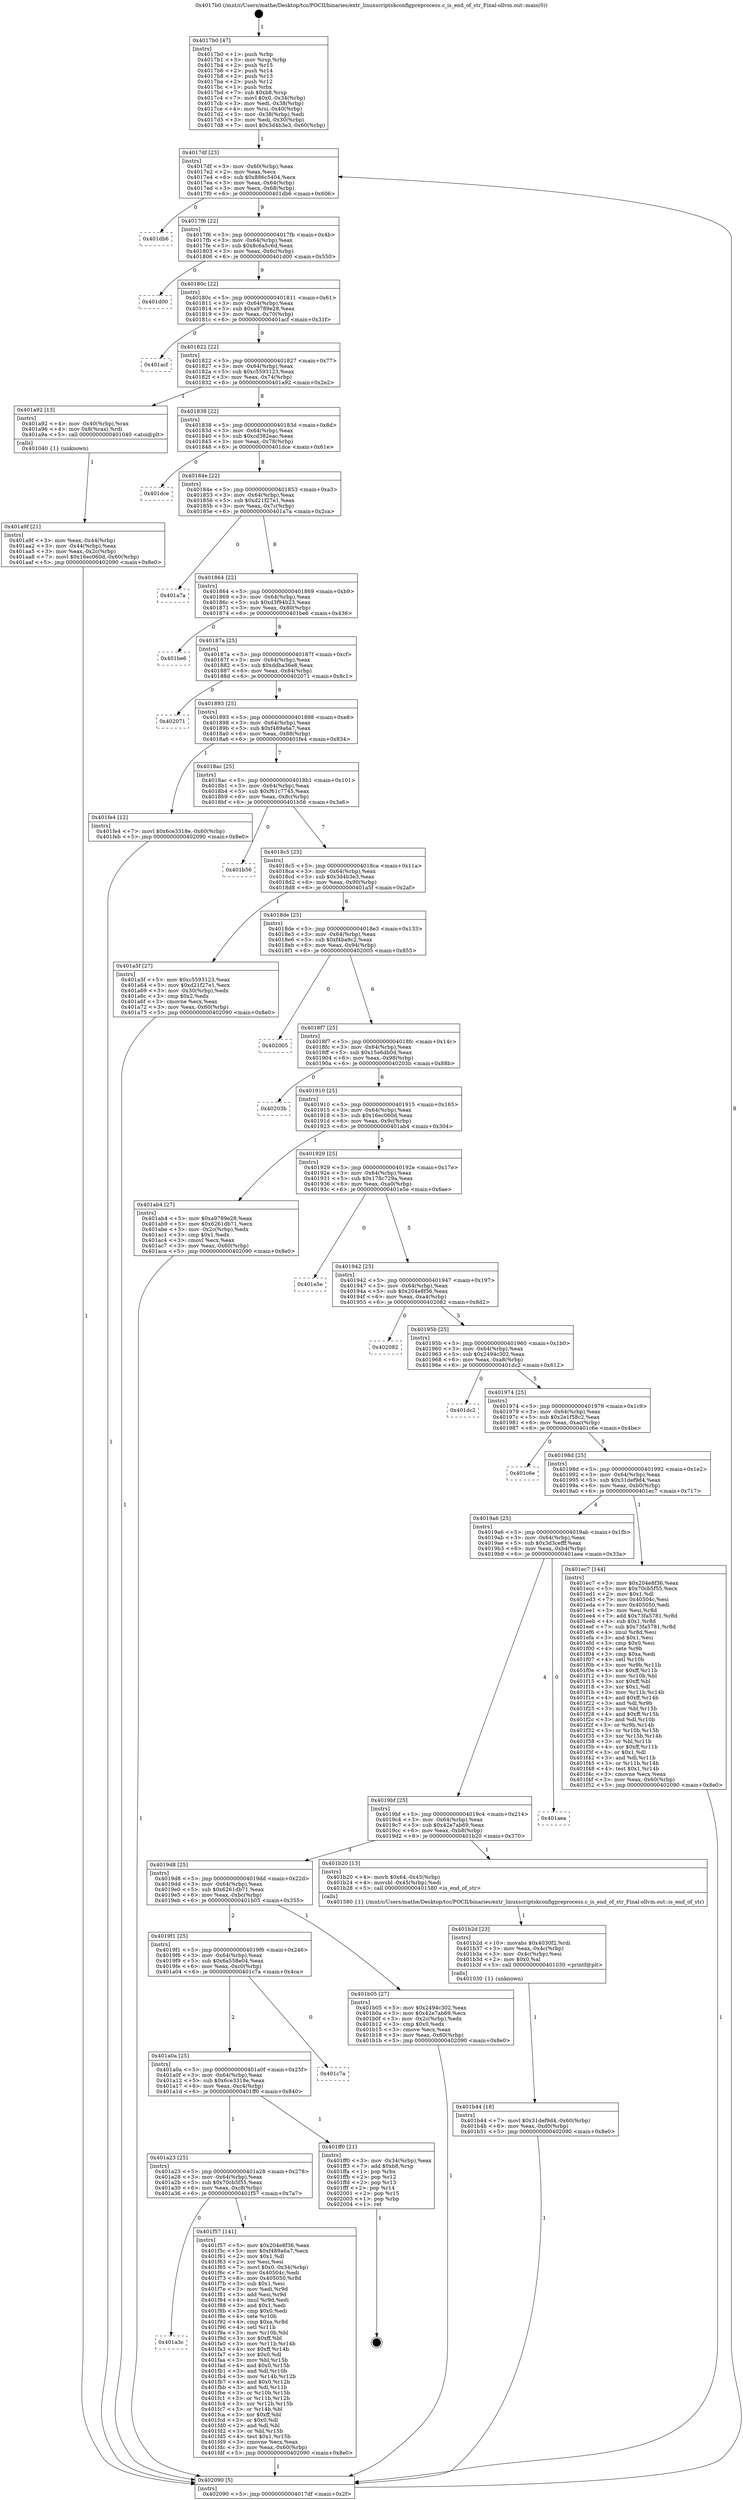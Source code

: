 digraph "0x4017b0" {
  label = "0x4017b0 (/mnt/c/Users/mathe/Desktop/tcc/POCII/binaries/extr_linuxscriptskconfigpreprocess.c_is_end_of_str_Final-ollvm.out::main(0))"
  labelloc = "t"
  node[shape=record]

  Entry [label="",width=0.3,height=0.3,shape=circle,fillcolor=black,style=filled]
  "0x4017df" [label="{
     0x4017df [23]\l
     | [instrs]\l
     &nbsp;&nbsp;0x4017df \<+3\>: mov -0x60(%rbp),%eax\l
     &nbsp;&nbsp;0x4017e2 \<+2\>: mov %eax,%ecx\l
     &nbsp;&nbsp;0x4017e4 \<+6\>: sub $0x886c5404,%ecx\l
     &nbsp;&nbsp;0x4017ea \<+3\>: mov %eax,-0x64(%rbp)\l
     &nbsp;&nbsp;0x4017ed \<+3\>: mov %ecx,-0x68(%rbp)\l
     &nbsp;&nbsp;0x4017f0 \<+6\>: je 0000000000401db6 \<main+0x606\>\l
  }"]
  "0x401db6" [label="{
     0x401db6\l
  }", style=dashed]
  "0x4017f6" [label="{
     0x4017f6 [22]\l
     | [instrs]\l
     &nbsp;&nbsp;0x4017f6 \<+5\>: jmp 00000000004017fb \<main+0x4b\>\l
     &nbsp;&nbsp;0x4017fb \<+3\>: mov -0x64(%rbp),%eax\l
     &nbsp;&nbsp;0x4017fe \<+5\>: sub $0x8c6a5c6d,%eax\l
     &nbsp;&nbsp;0x401803 \<+3\>: mov %eax,-0x6c(%rbp)\l
     &nbsp;&nbsp;0x401806 \<+6\>: je 0000000000401d00 \<main+0x550\>\l
  }"]
  Exit [label="",width=0.3,height=0.3,shape=circle,fillcolor=black,style=filled,peripheries=2]
  "0x401d00" [label="{
     0x401d00\l
  }", style=dashed]
  "0x40180c" [label="{
     0x40180c [22]\l
     | [instrs]\l
     &nbsp;&nbsp;0x40180c \<+5\>: jmp 0000000000401811 \<main+0x61\>\l
     &nbsp;&nbsp;0x401811 \<+3\>: mov -0x64(%rbp),%eax\l
     &nbsp;&nbsp;0x401814 \<+5\>: sub $0xa9789e28,%eax\l
     &nbsp;&nbsp;0x401819 \<+3\>: mov %eax,-0x70(%rbp)\l
     &nbsp;&nbsp;0x40181c \<+6\>: je 0000000000401acf \<main+0x31f\>\l
  }"]
  "0x401a3c" [label="{
     0x401a3c\l
  }", style=dashed]
  "0x401acf" [label="{
     0x401acf\l
  }", style=dashed]
  "0x401822" [label="{
     0x401822 [22]\l
     | [instrs]\l
     &nbsp;&nbsp;0x401822 \<+5\>: jmp 0000000000401827 \<main+0x77\>\l
     &nbsp;&nbsp;0x401827 \<+3\>: mov -0x64(%rbp),%eax\l
     &nbsp;&nbsp;0x40182a \<+5\>: sub $0xc5593123,%eax\l
     &nbsp;&nbsp;0x40182f \<+3\>: mov %eax,-0x74(%rbp)\l
     &nbsp;&nbsp;0x401832 \<+6\>: je 0000000000401a92 \<main+0x2e2\>\l
  }"]
  "0x401f57" [label="{
     0x401f57 [141]\l
     | [instrs]\l
     &nbsp;&nbsp;0x401f57 \<+5\>: mov $0x204e8f36,%eax\l
     &nbsp;&nbsp;0x401f5c \<+5\>: mov $0xf489a6a7,%ecx\l
     &nbsp;&nbsp;0x401f61 \<+2\>: mov $0x1,%dl\l
     &nbsp;&nbsp;0x401f63 \<+2\>: xor %esi,%esi\l
     &nbsp;&nbsp;0x401f65 \<+7\>: movl $0x0,-0x34(%rbp)\l
     &nbsp;&nbsp;0x401f6c \<+7\>: mov 0x40504c,%edi\l
     &nbsp;&nbsp;0x401f73 \<+8\>: mov 0x405050,%r8d\l
     &nbsp;&nbsp;0x401f7b \<+3\>: sub $0x1,%esi\l
     &nbsp;&nbsp;0x401f7e \<+3\>: mov %edi,%r9d\l
     &nbsp;&nbsp;0x401f81 \<+3\>: add %esi,%r9d\l
     &nbsp;&nbsp;0x401f84 \<+4\>: imul %r9d,%edi\l
     &nbsp;&nbsp;0x401f88 \<+3\>: and $0x1,%edi\l
     &nbsp;&nbsp;0x401f8b \<+3\>: cmp $0x0,%edi\l
     &nbsp;&nbsp;0x401f8e \<+4\>: sete %r10b\l
     &nbsp;&nbsp;0x401f92 \<+4\>: cmp $0xa,%r8d\l
     &nbsp;&nbsp;0x401f96 \<+4\>: setl %r11b\l
     &nbsp;&nbsp;0x401f9a \<+3\>: mov %r10b,%bl\l
     &nbsp;&nbsp;0x401f9d \<+3\>: xor $0xff,%bl\l
     &nbsp;&nbsp;0x401fa0 \<+3\>: mov %r11b,%r14b\l
     &nbsp;&nbsp;0x401fa3 \<+4\>: xor $0xff,%r14b\l
     &nbsp;&nbsp;0x401fa7 \<+3\>: xor $0x0,%dl\l
     &nbsp;&nbsp;0x401faa \<+3\>: mov %bl,%r15b\l
     &nbsp;&nbsp;0x401fad \<+4\>: and $0x0,%r15b\l
     &nbsp;&nbsp;0x401fb1 \<+3\>: and %dl,%r10b\l
     &nbsp;&nbsp;0x401fb4 \<+3\>: mov %r14b,%r12b\l
     &nbsp;&nbsp;0x401fb7 \<+4\>: and $0x0,%r12b\l
     &nbsp;&nbsp;0x401fbb \<+3\>: and %dl,%r11b\l
     &nbsp;&nbsp;0x401fbe \<+3\>: or %r10b,%r15b\l
     &nbsp;&nbsp;0x401fc1 \<+3\>: or %r11b,%r12b\l
     &nbsp;&nbsp;0x401fc4 \<+3\>: xor %r12b,%r15b\l
     &nbsp;&nbsp;0x401fc7 \<+3\>: or %r14b,%bl\l
     &nbsp;&nbsp;0x401fca \<+3\>: xor $0xff,%bl\l
     &nbsp;&nbsp;0x401fcd \<+3\>: or $0x0,%dl\l
     &nbsp;&nbsp;0x401fd0 \<+2\>: and %dl,%bl\l
     &nbsp;&nbsp;0x401fd2 \<+3\>: or %bl,%r15b\l
     &nbsp;&nbsp;0x401fd5 \<+4\>: test $0x1,%r15b\l
     &nbsp;&nbsp;0x401fd9 \<+3\>: cmovne %ecx,%eax\l
     &nbsp;&nbsp;0x401fdc \<+3\>: mov %eax,-0x60(%rbp)\l
     &nbsp;&nbsp;0x401fdf \<+5\>: jmp 0000000000402090 \<main+0x8e0\>\l
  }"]
  "0x401a92" [label="{
     0x401a92 [13]\l
     | [instrs]\l
     &nbsp;&nbsp;0x401a92 \<+4\>: mov -0x40(%rbp),%rax\l
     &nbsp;&nbsp;0x401a96 \<+4\>: mov 0x8(%rax),%rdi\l
     &nbsp;&nbsp;0x401a9a \<+5\>: call 0000000000401040 \<atoi@plt\>\l
     | [calls]\l
     &nbsp;&nbsp;0x401040 \{1\} (unknown)\l
  }"]
  "0x401838" [label="{
     0x401838 [22]\l
     | [instrs]\l
     &nbsp;&nbsp;0x401838 \<+5\>: jmp 000000000040183d \<main+0x8d\>\l
     &nbsp;&nbsp;0x40183d \<+3\>: mov -0x64(%rbp),%eax\l
     &nbsp;&nbsp;0x401840 \<+5\>: sub $0xcd382eac,%eax\l
     &nbsp;&nbsp;0x401845 \<+3\>: mov %eax,-0x78(%rbp)\l
     &nbsp;&nbsp;0x401848 \<+6\>: je 0000000000401dce \<main+0x61e\>\l
  }"]
  "0x401a23" [label="{
     0x401a23 [25]\l
     | [instrs]\l
     &nbsp;&nbsp;0x401a23 \<+5\>: jmp 0000000000401a28 \<main+0x278\>\l
     &nbsp;&nbsp;0x401a28 \<+3\>: mov -0x64(%rbp),%eax\l
     &nbsp;&nbsp;0x401a2b \<+5\>: sub $0x70cb5f55,%eax\l
     &nbsp;&nbsp;0x401a30 \<+6\>: mov %eax,-0xc8(%rbp)\l
     &nbsp;&nbsp;0x401a36 \<+6\>: je 0000000000401f57 \<main+0x7a7\>\l
  }"]
  "0x401dce" [label="{
     0x401dce\l
  }", style=dashed]
  "0x40184e" [label="{
     0x40184e [22]\l
     | [instrs]\l
     &nbsp;&nbsp;0x40184e \<+5\>: jmp 0000000000401853 \<main+0xa3\>\l
     &nbsp;&nbsp;0x401853 \<+3\>: mov -0x64(%rbp),%eax\l
     &nbsp;&nbsp;0x401856 \<+5\>: sub $0xd21f27e1,%eax\l
     &nbsp;&nbsp;0x40185b \<+3\>: mov %eax,-0x7c(%rbp)\l
     &nbsp;&nbsp;0x40185e \<+6\>: je 0000000000401a7a \<main+0x2ca\>\l
  }"]
  "0x401ff0" [label="{
     0x401ff0 [21]\l
     | [instrs]\l
     &nbsp;&nbsp;0x401ff0 \<+3\>: mov -0x34(%rbp),%eax\l
     &nbsp;&nbsp;0x401ff3 \<+7\>: add $0xb8,%rsp\l
     &nbsp;&nbsp;0x401ffa \<+1\>: pop %rbx\l
     &nbsp;&nbsp;0x401ffb \<+2\>: pop %r12\l
     &nbsp;&nbsp;0x401ffd \<+2\>: pop %r13\l
     &nbsp;&nbsp;0x401fff \<+2\>: pop %r14\l
     &nbsp;&nbsp;0x402001 \<+2\>: pop %r15\l
     &nbsp;&nbsp;0x402003 \<+1\>: pop %rbp\l
     &nbsp;&nbsp;0x402004 \<+1\>: ret\l
  }"]
  "0x401a7a" [label="{
     0x401a7a\l
  }", style=dashed]
  "0x401864" [label="{
     0x401864 [22]\l
     | [instrs]\l
     &nbsp;&nbsp;0x401864 \<+5\>: jmp 0000000000401869 \<main+0xb9\>\l
     &nbsp;&nbsp;0x401869 \<+3\>: mov -0x64(%rbp),%eax\l
     &nbsp;&nbsp;0x40186c \<+5\>: sub $0xd3f94b23,%eax\l
     &nbsp;&nbsp;0x401871 \<+3\>: mov %eax,-0x80(%rbp)\l
     &nbsp;&nbsp;0x401874 \<+6\>: je 0000000000401be6 \<main+0x436\>\l
  }"]
  "0x401a0a" [label="{
     0x401a0a [25]\l
     | [instrs]\l
     &nbsp;&nbsp;0x401a0a \<+5\>: jmp 0000000000401a0f \<main+0x25f\>\l
     &nbsp;&nbsp;0x401a0f \<+3\>: mov -0x64(%rbp),%eax\l
     &nbsp;&nbsp;0x401a12 \<+5\>: sub $0x6ce3318e,%eax\l
     &nbsp;&nbsp;0x401a17 \<+6\>: mov %eax,-0xc4(%rbp)\l
     &nbsp;&nbsp;0x401a1d \<+6\>: je 0000000000401ff0 \<main+0x840\>\l
  }"]
  "0x401be6" [label="{
     0x401be6\l
  }", style=dashed]
  "0x40187a" [label="{
     0x40187a [25]\l
     | [instrs]\l
     &nbsp;&nbsp;0x40187a \<+5\>: jmp 000000000040187f \<main+0xcf\>\l
     &nbsp;&nbsp;0x40187f \<+3\>: mov -0x64(%rbp),%eax\l
     &nbsp;&nbsp;0x401882 \<+5\>: sub $0xddba36e8,%eax\l
     &nbsp;&nbsp;0x401887 \<+6\>: mov %eax,-0x84(%rbp)\l
     &nbsp;&nbsp;0x40188d \<+6\>: je 0000000000402071 \<main+0x8c1\>\l
  }"]
  "0x401c7a" [label="{
     0x401c7a\l
  }", style=dashed]
  "0x402071" [label="{
     0x402071\l
  }", style=dashed]
  "0x401893" [label="{
     0x401893 [25]\l
     | [instrs]\l
     &nbsp;&nbsp;0x401893 \<+5\>: jmp 0000000000401898 \<main+0xe8\>\l
     &nbsp;&nbsp;0x401898 \<+3\>: mov -0x64(%rbp),%eax\l
     &nbsp;&nbsp;0x40189b \<+5\>: sub $0xf489a6a7,%eax\l
     &nbsp;&nbsp;0x4018a0 \<+6\>: mov %eax,-0x88(%rbp)\l
     &nbsp;&nbsp;0x4018a6 \<+6\>: je 0000000000401fe4 \<main+0x834\>\l
  }"]
  "0x401b44" [label="{
     0x401b44 [18]\l
     | [instrs]\l
     &nbsp;&nbsp;0x401b44 \<+7\>: movl $0x31def9d4,-0x60(%rbp)\l
     &nbsp;&nbsp;0x401b4b \<+6\>: mov %eax,-0xd0(%rbp)\l
     &nbsp;&nbsp;0x401b51 \<+5\>: jmp 0000000000402090 \<main+0x8e0\>\l
  }"]
  "0x401fe4" [label="{
     0x401fe4 [12]\l
     | [instrs]\l
     &nbsp;&nbsp;0x401fe4 \<+7\>: movl $0x6ce3318e,-0x60(%rbp)\l
     &nbsp;&nbsp;0x401feb \<+5\>: jmp 0000000000402090 \<main+0x8e0\>\l
  }"]
  "0x4018ac" [label="{
     0x4018ac [25]\l
     | [instrs]\l
     &nbsp;&nbsp;0x4018ac \<+5\>: jmp 00000000004018b1 \<main+0x101\>\l
     &nbsp;&nbsp;0x4018b1 \<+3\>: mov -0x64(%rbp),%eax\l
     &nbsp;&nbsp;0x4018b4 \<+5\>: sub $0xf61c7745,%eax\l
     &nbsp;&nbsp;0x4018b9 \<+6\>: mov %eax,-0x8c(%rbp)\l
     &nbsp;&nbsp;0x4018bf \<+6\>: je 0000000000401b56 \<main+0x3a6\>\l
  }"]
  "0x401b2d" [label="{
     0x401b2d [23]\l
     | [instrs]\l
     &nbsp;&nbsp;0x401b2d \<+10\>: movabs $0x4030f2,%rdi\l
     &nbsp;&nbsp;0x401b37 \<+3\>: mov %eax,-0x4c(%rbp)\l
     &nbsp;&nbsp;0x401b3a \<+3\>: mov -0x4c(%rbp),%esi\l
     &nbsp;&nbsp;0x401b3d \<+2\>: mov $0x0,%al\l
     &nbsp;&nbsp;0x401b3f \<+5\>: call 0000000000401030 \<printf@plt\>\l
     | [calls]\l
     &nbsp;&nbsp;0x401030 \{1\} (unknown)\l
  }"]
  "0x401b56" [label="{
     0x401b56\l
  }", style=dashed]
  "0x4018c5" [label="{
     0x4018c5 [25]\l
     | [instrs]\l
     &nbsp;&nbsp;0x4018c5 \<+5\>: jmp 00000000004018ca \<main+0x11a\>\l
     &nbsp;&nbsp;0x4018ca \<+3\>: mov -0x64(%rbp),%eax\l
     &nbsp;&nbsp;0x4018cd \<+5\>: sub $0x3d4b3e3,%eax\l
     &nbsp;&nbsp;0x4018d2 \<+6\>: mov %eax,-0x90(%rbp)\l
     &nbsp;&nbsp;0x4018d8 \<+6\>: je 0000000000401a5f \<main+0x2af\>\l
  }"]
  "0x4019f1" [label="{
     0x4019f1 [25]\l
     | [instrs]\l
     &nbsp;&nbsp;0x4019f1 \<+5\>: jmp 00000000004019f6 \<main+0x246\>\l
     &nbsp;&nbsp;0x4019f6 \<+3\>: mov -0x64(%rbp),%eax\l
     &nbsp;&nbsp;0x4019f9 \<+5\>: sub $0x6a558e04,%eax\l
     &nbsp;&nbsp;0x4019fe \<+6\>: mov %eax,-0xc0(%rbp)\l
     &nbsp;&nbsp;0x401a04 \<+6\>: je 0000000000401c7a \<main+0x4ca\>\l
  }"]
  "0x401a5f" [label="{
     0x401a5f [27]\l
     | [instrs]\l
     &nbsp;&nbsp;0x401a5f \<+5\>: mov $0xc5593123,%eax\l
     &nbsp;&nbsp;0x401a64 \<+5\>: mov $0xd21f27e1,%ecx\l
     &nbsp;&nbsp;0x401a69 \<+3\>: mov -0x30(%rbp),%edx\l
     &nbsp;&nbsp;0x401a6c \<+3\>: cmp $0x2,%edx\l
     &nbsp;&nbsp;0x401a6f \<+3\>: cmovne %ecx,%eax\l
     &nbsp;&nbsp;0x401a72 \<+3\>: mov %eax,-0x60(%rbp)\l
     &nbsp;&nbsp;0x401a75 \<+5\>: jmp 0000000000402090 \<main+0x8e0\>\l
  }"]
  "0x4018de" [label="{
     0x4018de [25]\l
     | [instrs]\l
     &nbsp;&nbsp;0x4018de \<+5\>: jmp 00000000004018e3 \<main+0x133\>\l
     &nbsp;&nbsp;0x4018e3 \<+3\>: mov -0x64(%rbp),%eax\l
     &nbsp;&nbsp;0x4018e6 \<+5\>: sub $0xf4ba9c2,%eax\l
     &nbsp;&nbsp;0x4018eb \<+6\>: mov %eax,-0x94(%rbp)\l
     &nbsp;&nbsp;0x4018f1 \<+6\>: je 0000000000402005 \<main+0x855\>\l
  }"]
  "0x402090" [label="{
     0x402090 [5]\l
     | [instrs]\l
     &nbsp;&nbsp;0x402090 \<+5\>: jmp 00000000004017df \<main+0x2f\>\l
  }"]
  "0x4017b0" [label="{
     0x4017b0 [47]\l
     | [instrs]\l
     &nbsp;&nbsp;0x4017b0 \<+1\>: push %rbp\l
     &nbsp;&nbsp;0x4017b1 \<+3\>: mov %rsp,%rbp\l
     &nbsp;&nbsp;0x4017b4 \<+2\>: push %r15\l
     &nbsp;&nbsp;0x4017b6 \<+2\>: push %r14\l
     &nbsp;&nbsp;0x4017b8 \<+2\>: push %r13\l
     &nbsp;&nbsp;0x4017ba \<+2\>: push %r12\l
     &nbsp;&nbsp;0x4017bc \<+1\>: push %rbx\l
     &nbsp;&nbsp;0x4017bd \<+7\>: sub $0xb8,%rsp\l
     &nbsp;&nbsp;0x4017c4 \<+7\>: movl $0x0,-0x34(%rbp)\l
     &nbsp;&nbsp;0x4017cb \<+3\>: mov %edi,-0x38(%rbp)\l
     &nbsp;&nbsp;0x4017ce \<+4\>: mov %rsi,-0x40(%rbp)\l
     &nbsp;&nbsp;0x4017d2 \<+3\>: mov -0x38(%rbp),%edi\l
     &nbsp;&nbsp;0x4017d5 \<+3\>: mov %edi,-0x30(%rbp)\l
     &nbsp;&nbsp;0x4017d8 \<+7\>: movl $0x3d4b3e3,-0x60(%rbp)\l
  }"]
  "0x401a9f" [label="{
     0x401a9f [21]\l
     | [instrs]\l
     &nbsp;&nbsp;0x401a9f \<+3\>: mov %eax,-0x44(%rbp)\l
     &nbsp;&nbsp;0x401aa2 \<+3\>: mov -0x44(%rbp),%eax\l
     &nbsp;&nbsp;0x401aa5 \<+3\>: mov %eax,-0x2c(%rbp)\l
     &nbsp;&nbsp;0x401aa8 \<+7\>: movl $0x16ec060d,-0x60(%rbp)\l
     &nbsp;&nbsp;0x401aaf \<+5\>: jmp 0000000000402090 \<main+0x8e0\>\l
  }"]
  "0x401b05" [label="{
     0x401b05 [27]\l
     | [instrs]\l
     &nbsp;&nbsp;0x401b05 \<+5\>: mov $0x2494c302,%eax\l
     &nbsp;&nbsp;0x401b0a \<+5\>: mov $0x42e7ab69,%ecx\l
     &nbsp;&nbsp;0x401b0f \<+3\>: mov -0x2c(%rbp),%edx\l
     &nbsp;&nbsp;0x401b12 \<+3\>: cmp $0x0,%edx\l
     &nbsp;&nbsp;0x401b15 \<+3\>: cmove %ecx,%eax\l
     &nbsp;&nbsp;0x401b18 \<+3\>: mov %eax,-0x60(%rbp)\l
     &nbsp;&nbsp;0x401b1b \<+5\>: jmp 0000000000402090 \<main+0x8e0\>\l
  }"]
  "0x402005" [label="{
     0x402005\l
  }", style=dashed]
  "0x4018f7" [label="{
     0x4018f7 [25]\l
     | [instrs]\l
     &nbsp;&nbsp;0x4018f7 \<+5\>: jmp 00000000004018fc \<main+0x14c\>\l
     &nbsp;&nbsp;0x4018fc \<+3\>: mov -0x64(%rbp),%eax\l
     &nbsp;&nbsp;0x4018ff \<+5\>: sub $0x15e6db0d,%eax\l
     &nbsp;&nbsp;0x401904 \<+6\>: mov %eax,-0x98(%rbp)\l
     &nbsp;&nbsp;0x40190a \<+6\>: je 000000000040203b \<main+0x88b\>\l
  }"]
  "0x4019d8" [label="{
     0x4019d8 [25]\l
     | [instrs]\l
     &nbsp;&nbsp;0x4019d8 \<+5\>: jmp 00000000004019dd \<main+0x22d\>\l
     &nbsp;&nbsp;0x4019dd \<+3\>: mov -0x64(%rbp),%eax\l
     &nbsp;&nbsp;0x4019e0 \<+5\>: sub $0x6261db71,%eax\l
     &nbsp;&nbsp;0x4019e5 \<+6\>: mov %eax,-0xbc(%rbp)\l
     &nbsp;&nbsp;0x4019eb \<+6\>: je 0000000000401b05 \<main+0x355\>\l
  }"]
  "0x40203b" [label="{
     0x40203b\l
  }", style=dashed]
  "0x401910" [label="{
     0x401910 [25]\l
     | [instrs]\l
     &nbsp;&nbsp;0x401910 \<+5\>: jmp 0000000000401915 \<main+0x165\>\l
     &nbsp;&nbsp;0x401915 \<+3\>: mov -0x64(%rbp),%eax\l
     &nbsp;&nbsp;0x401918 \<+5\>: sub $0x16ec060d,%eax\l
     &nbsp;&nbsp;0x40191d \<+6\>: mov %eax,-0x9c(%rbp)\l
     &nbsp;&nbsp;0x401923 \<+6\>: je 0000000000401ab4 \<main+0x304\>\l
  }"]
  "0x401b20" [label="{
     0x401b20 [13]\l
     | [instrs]\l
     &nbsp;&nbsp;0x401b20 \<+4\>: movb $0x64,-0x45(%rbp)\l
     &nbsp;&nbsp;0x401b24 \<+4\>: movsbl -0x45(%rbp),%edi\l
     &nbsp;&nbsp;0x401b28 \<+5\>: call 0000000000401580 \<is_end_of_str\>\l
     | [calls]\l
     &nbsp;&nbsp;0x401580 \{1\} (/mnt/c/Users/mathe/Desktop/tcc/POCII/binaries/extr_linuxscriptskconfigpreprocess.c_is_end_of_str_Final-ollvm.out::is_end_of_str)\l
  }"]
  "0x401ab4" [label="{
     0x401ab4 [27]\l
     | [instrs]\l
     &nbsp;&nbsp;0x401ab4 \<+5\>: mov $0xa9789e28,%eax\l
     &nbsp;&nbsp;0x401ab9 \<+5\>: mov $0x6261db71,%ecx\l
     &nbsp;&nbsp;0x401abe \<+3\>: mov -0x2c(%rbp),%edx\l
     &nbsp;&nbsp;0x401ac1 \<+3\>: cmp $0x1,%edx\l
     &nbsp;&nbsp;0x401ac4 \<+3\>: cmovl %ecx,%eax\l
     &nbsp;&nbsp;0x401ac7 \<+3\>: mov %eax,-0x60(%rbp)\l
     &nbsp;&nbsp;0x401aca \<+5\>: jmp 0000000000402090 \<main+0x8e0\>\l
  }"]
  "0x401929" [label="{
     0x401929 [25]\l
     | [instrs]\l
     &nbsp;&nbsp;0x401929 \<+5\>: jmp 000000000040192e \<main+0x17e\>\l
     &nbsp;&nbsp;0x40192e \<+3\>: mov -0x64(%rbp),%eax\l
     &nbsp;&nbsp;0x401931 \<+5\>: sub $0x178c729a,%eax\l
     &nbsp;&nbsp;0x401936 \<+6\>: mov %eax,-0xa0(%rbp)\l
     &nbsp;&nbsp;0x40193c \<+6\>: je 0000000000401e5e \<main+0x6ae\>\l
  }"]
  "0x4019bf" [label="{
     0x4019bf [25]\l
     | [instrs]\l
     &nbsp;&nbsp;0x4019bf \<+5\>: jmp 00000000004019c4 \<main+0x214\>\l
     &nbsp;&nbsp;0x4019c4 \<+3\>: mov -0x64(%rbp),%eax\l
     &nbsp;&nbsp;0x4019c7 \<+5\>: sub $0x42e7ab69,%eax\l
     &nbsp;&nbsp;0x4019cc \<+6\>: mov %eax,-0xb8(%rbp)\l
     &nbsp;&nbsp;0x4019d2 \<+6\>: je 0000000000401b20 \<main+0x370\>\l
  }"]
  "0x401e5e" [label="{
     0x401e5e\l
  }", style=dashed]
  "0x401942" [label="{
     0x401942 [25]\l
     | [instrs]\l
     &nbsp;&nbsp;0x401942 \<+5\>: jmp 0000000000401947 \<main+0x197\>\l
     &nbsp;&nbsp;0x401947 \<+3\>: mov -0x64(%rbp),%eax\l
     &nbsp;&nbsp;0x40194a \<+5\>: sub $0x204e8f36,%eax\l
     &nbsp;&nbsp;0x40194f \<+6\>: mov %eax,-0xa4(%rbp)\l
     &nbsp;&nbsp;0x401955 \<+6\>: je 0000000000402082 \<main+0x8d2\>\l
  }"]
  "0x401aea" [label="{
     0x401aea\l
  }", style=dashed]
  "0x402082" [label="{
     0x402082\l
  }", style=dashed]
  "0x40195b" [label="{
     0x40195b [25]\l
     | [instrs]\l
     &nbsp;&nbsp;0x40195b \<+5\>: jmp 0000000000401960 \<main+0x1b0\>\l
     &nbsp;&nbsp;0x401960 \<+3\>: mov -0x64(%rbp),%eax\l
     &nbsp;&nbsp;0x401963 \<+5\>: sub $0x2494c302,%eax\l
     &nbsp;&nbsp;0x401968 \<+6\>: mov %eax,-0xa8(%rbp)\l
     &nbsp;&nbsp;0x40196e \<+6\>: je 0000000000401dc2 \<main+0x612\>\l
  }"]
  "0x4019a6" [label="{
     0x4019a6 [25]\l
     | [instrs]\l
     &nbsp;&nbsp;0x4019a6 \<+5\>: jmp 00000000004019ab \<main+0x1fb\>\l
     &nbsp;&nbsp;0x4019ab \<+3\>: mov -0x64(%rbp),%eax\l
     &nbsp;&nbsp;0x4019ae \<+5\>: sub $0x3d3cefff,%eax\l
     &nbsp;&nbsp;0x4019b3 \<+6\>: mov %eax,-0xb4(%rbp)\l
     &nbsp;&nbsp;0x4019b9 \<+6\>: je 0000000000401aea \<main+0x33a\>\l
  }"]
  "0x401dc2" [label="{
     0x401dc2\l
  }", style=dashed]
  "0x401974" [label="{
     0x401974 [25]\l
     | [instrs]\l
     &nbsp;&nbsp;0x401974 \<+5\>: jmp 0000000000401979 \<main+0x1c9\>\l
     &nbsp;&nbsp;0x401979 \<+3\>: mov -0x64(%rbp),%eax\l
     &nbsp;&nbsp;0x40197c \<+5\>: sub $0x2e1f58c2,%eax\l
     &nbsp;&nbsp;0x401981 \<+6\>: mov %eax,-0xac(%rbp)\l
     &nbsp;&nbsp;0x401987 \<+6\>: je 0000000000401c6e \<main+0x4be\>\l
  }"]
  "0x401ec7" [label="{
     0x401ec7 [144]\l
     | [instrs]\l
     &nbsp;&nbsp;0x401ec7 \<+5\>: mov $0x204e8f36,%eax\l
     &nbsp;&nbsp;0x401ecc \<+5\>: mov $0x70cb5f55,%ecx\l
     &nbsp;&nbsp;0x401ed1 \<+2\>: mov $0x1,%dl\l
     &nbsp;&nbsp;0x401ed3 \<+7\>: mov 0x40504c,%esi\l
     &nbsp;&nbsp;0x401eda \<+7\>: mov 0x405050,%edi\l
     &nbsp;&nbsp;0x401ee1 \<+3\>: mov %esi,%r8d\l
     &nbsp;&nbsp;0x401ee4 \<+7\>: add $0x73fa5781,%r8d\l
     &nbsp;&nbsp;0x401eeb \<+4\>: sub $0x1,%r8d\l
     &nbsp;&nbsp;0x401eef \<+7\>: sub $0x73fa5781,%r8d\l
     &nbsp;&nbsp;0x401ef6 \<+4\>: imul %r8d,%esi\l
     &nbsp;&nbsp;0x401efa \<+3\>: and $0x1,%esi\l
     &nbsp;&nbsp;0x401efd \<+3\>: cmp $0x0,%esi\l
     &nbsp;&nbsp;0x401f00 \<+4\>: sete %r9b\l
     &nbsp;&nbsp;0x401f04 \<+3\>: cmp $0xa,%edi\l
     &nbsp;&nbsp;0x401f07 \<+4\>: setl %r10b\l
     &nbsp;&nbsp;0x401f0b \<+3\>: mov %r9b,%r11b\l
     &nbsp;&nbsp;0x401f0e \<+4\>: xor $0xff,%r11b\l
     &nbsp;&nbsp;0x401f12 \<+3\>: mov %r10b,%bl\l
     &nbsp;&nbsp;0x401f15 \<+3\>: xor $0xff,%bl\l
     &nbsp;&nbsp;0x401f18 \<+3\>: xor $0x1,%dl\l
     &nbsp;&nbsp;0x401f1b \<+3\>: mov %r11b,%r14b\l
     &nbsp;&nbsp;0x401f1e \<+4\>: and $0xff,%r14b\l
     &nbsp;&nbsp;0x401f22 \<+3\>: and %dl,%r9b\l
     &nbsp;&nbsp;0x401f25 \<+3\>: mov %bl,%r15b\l
     &nbsp;&nbsp;0x401f28 \<+4\>: and $0xff,%r15b\l
     &nbsp;&nbsp;0x401f2c \<+3\>: and %dl,%r10b\l
     &nbsp;&nbsp;0x401f2f \<+3\>: or %r9b,%r14b\l
     &nbsp;&nbsp;0x401f32 \<+3\>: or %r10b,%r15b\l
     &nbsp;&nbsp;0x401f35 \<+3\>: xor %r15b,%r14b\l
     &nbsp;&nbsp;0x401f38 \<+3\>: or %bl,%r11b\l
     &nbsp;&nbsp;0x401f3b \<+4\>: xor $0xff,%r11b\l
     &nbsp;&nbsp;0x401f3f \<+3\>: or $0x1,%dl\l
     &nbsp;&nbsp;0x401f42 \<+3\>: and %dl,%r11b\l
     &nbsp;&nbsp;0x401f45 \<+3\>: or %r11b,%r14b\l
     &nbsp;&nbsp;0x401f48 \<+4\>: test $0x1,%r14b\l
     &nbsp;&nbsp;0x401f4c \<+3\>: cmovne %ecx,%eax\l
     &nbsp;&nbsp;0x401f4f \<+3\>: mov %eax,-0x60(%rbp)\l
     &nbsp;&nbsp;0x401f52 \<+5\>: jmp 0000000000402090 \<main+0x8e0\>\l
  }"]
  "0x401c6e" [label="{
     0x401c6e\l
  }", style=dashed]
  "0x40198d" [label="{
     0x40198d [25]\l
     | [instrs]\l
     &nbsp;&nbsp;0x40198d \<+5\>: jmp 0000000000401992 \<main+0x1e2\>\l
     &nbsp;&nbsp;0x401992 \<+3\>: mov -0x64(%rbp),%eax\l
     &nbsp;&nbsp;0x401995 \<+5\>: sub $0x31def9d4,%eax\l
     &nbsp;&nbsp;0x40199a \<+6\>: mov %eax,-0xb0(%rbp)\l
     &nbsp;&nbsp;0x4019a0 \<+6\>: je 0000000000401ec7 \<main+0x717\>\l
  }"]
  Entry -> "0x4017b0" [label=" 1"]
  "0x4017df" -> "0x401db6" [label=" 0"]
  "0x4017df" -> "0x4017f6" [label=" 9"]
  "0x401ff0" -> Exit [label=" 1"]
  "0x4017f6" -> "0x401d00" [label=" 0"]
  "0x4017f6" -> "0x40180c" [label=" 9"]
  "0x401fe4" -> "0x402090" [label=" 1"]
  "0x40180c" -> "0x401acf" [label=" 0"]
  "0x40180c" -> "0x401822" [label=" 9"]
  "0x401f57" -> "0x402090" [label=" 1"]
  "0x401822" -> "0x401a92" [label=" 1"]
  "0x401822" -> "0x401838" [label=" 8"]
  "0x401a23" -> "0x401a3c" [label=" 0"]
  "0x401838" -> "0x401dce" [label=" 0"]
  "0x401838" -> "0x40184e" [label=" 8"]
  "0x401a23" -> "0x401f57" [label=" 1"]
  "0x40184e" -> "0x401a7a" [label=" 0"]
  "0x40184e" -> "0x401864" [label=" 8"]
  "0x401a0a" -> "0x401a23" [label=" 1"]
  "0x401864" -> "0x401be6" [label=" 0"]
  "0x401864" -> "0x40187a" [label=" 8"]
  "0x401a0a" -> "0x401ff0" [label=" 1"]
  "0x40187a" -> "0x402071" [label=" 0"]
  "0x40187a" -> "0x401893" [label=" 8"]
  "0x4019f1" -> "0x401a0a" [label=" 2"]
  "0x401893" -> "0x401fe4" [label=" 1"]
  "0x401893" -> "0x4018ac" [label=" 7"]
  "0x4019f1" -> "0x401c7a" [label=" 0"]
  "0x4018ac" -> "0x401b56" [label=" 0"]
  "0x4018ac" -> "0x4018c5" [label=" 7"]
  "0x401ec7" -> "0x402090" [label=" 1"]
  "0x4018c5" -> "0x401a5f" [label=" 1"]
  "0x4018c5" -> "0x4018de" [label=" 6"]
  "0x401a5f" -> "0x402090" [label=" 1"]
  "0x4017b0" -> "0x4017df" [label=" 1"]
  "0x402090" -> "0x4017df" [label=" 8"]
  "0x401a92" -> "0x401a9f" [label=" 1"]
  "0x401a9f" -> "0x402090" [label=" 1"]
  "0x401b44" -> "0x402090" [label=" 1"]
  "0x4018de" -> "0x402005" [label=" 0"]
  "0x4018de" -> "0x4018f7" [label=" 6"]
  "0x401b2d" -> "0x401b44" [label=" 1"]
  "0x4018f7" -> "0x40203b" [label=" 0"]
  "0x4018f7" -> "0x401910" [label=" 6"]
  "0x401b05" -> "0x402090" [label=" 1"]
  "0x401910" -> "0x401ab4" [label=" 1"]
  "0x401910" -> "0x401929" [label=" 5"]
  "0x401ab4" -> "0x402090" [label=" 1"]
  "0x4019d8" -> "0x4019f1" [label=" 2"]
  "0x401929" -> "0x401e5e" [label=" 0"]
  "0x401929" -> "0x401942" [label=" 5"]
  "0x401b20" -> "0x401b2d" [label=" 1"]
  "0x401942" -> "0x402082" [label=" 0"]
  "0x401942" -> "0x40195b" [label=" 5"]
  "0x4019bf" -> "0x4019d8" [label=" 3"]
  "0x40195b" -> "0x401dc2" [label=" 0"]
  "0x40195b" -> "0x401974" [label=" 5"]
  "0x4019d8" -> "0x401b05" [label=" 1"]
  "0x401974" -> "0x401c6e" [label=" 0"]
  "0x401974" -> "0x40198d" [label=" 5"]
  "0x4019a6" -> "0x4019bf" [label=" 4"]
  "0x40198d" -> "0x401ec7" [label=" 1"]
  "0x40198d" -> "0x4019a6" [label=" 4"]
  "0x4019bf" -> "0x401b20" [label=" 1"]
  "0x4019a6" -> "0x401aea" [label=" 0"]
}

